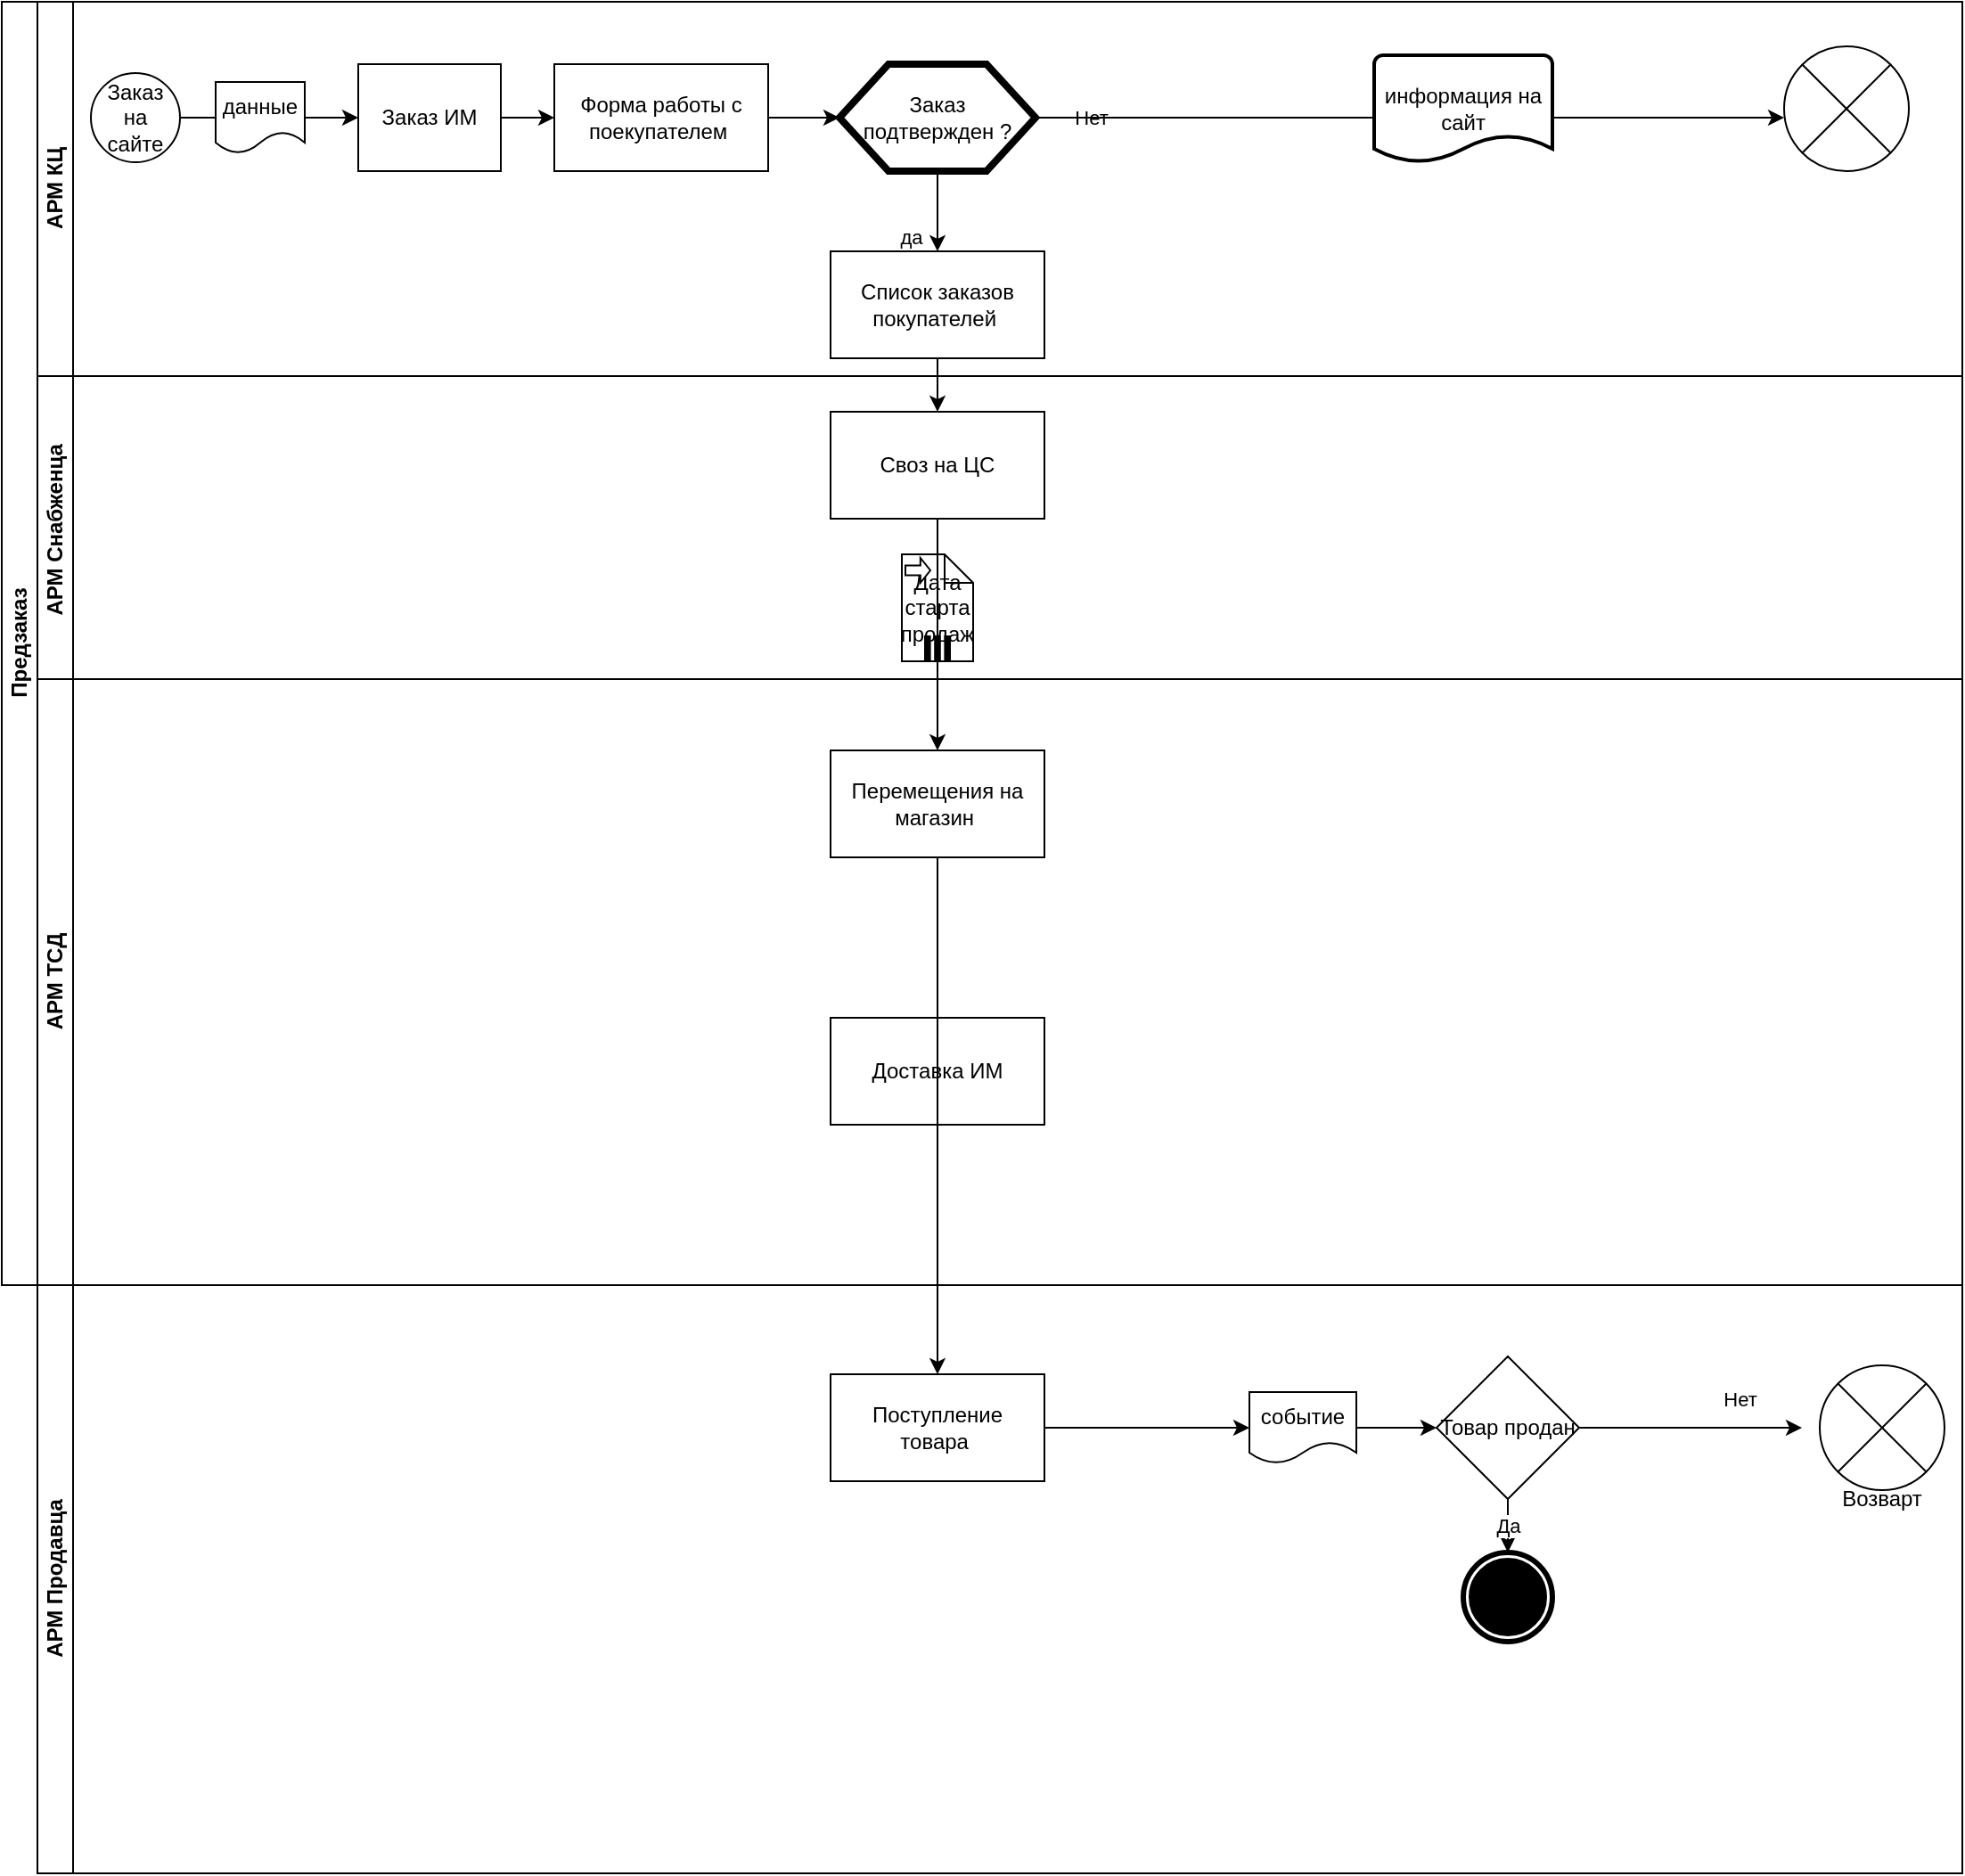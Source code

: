 <mxfile version="13.6.0" type="github"><diagram id="prtHgNgQTEPvFCAcTncT" name="Page-1"><mxGraphModel dx="716" dy="344" grid="1" gridSize="10" guides="1" tooltips="1" connect="1" arrows="1" fold="1" page="1" pageScale="1" pageWidth="827" pageHeight="1169" math="0" shadow="0"><root><mxCell id="0"/><mxCell id="1" parent="0"/><mxCell id="dNxyNK7c78bLwvsdeMH5-19" value="Предзаказ&lt;br&gt;" style="swimlane;html=1;childLayout=stackLayout;resizeParent=1;resizeParentMax=0;horizontal=0;startSize=20;horizontalStack=0;" parent="1" vertex="1"><mxGeometry x="110" y="200" width="1100" height="720" as="geometry"><mxRectangle x="80" y="120" width="30" height="80" as="alternateBounds"/></mxGeometry></mxCell><mxCell id="dNxyNK7c78bLwvsdeMH5-20" value="АРМ КЦ" style="swimlane;html=1;startSize=20;horizontal=0;" parent="dNxyNK7c78bLwvsdeMH5-19" vertex="1"><mxGeometry x="20" width="1080" height="210" as="geometry"/></mxCell><mxCell id="dNxyNK7c78bLwvsdeMH5-25" value="" style="edgeStyle=orthogonalEdgeStyle;rounded=0;orthogonalLoop=1;jettySize=auto;html=1;" parent="dNxyNK7c78bLwvsdeMH5-20" source="dNxyNK7c78bLwvsdeMH5-23" target="dNxyNK7c78bLwvsdeMH5-24" edge="1"><mxGeometry relative="1" as="geometry"/></mxCell><mxCell id="l-QhswC7FGs499EKS-Dz-10" value="да" style="edgeStyle=orthogonalEdgeStyle;rounded=0;orthogonalLoop=1;jettySize=auto;html=1;entryX=0.5;entryY=0;entryDx=0;entryDy=0;" parent="dNxyNK7c78bLwvsdeMH5-20" source="l-QhswC7FGs499EKS-Dz-3" target="l-QhswC7FGs499EKS-Dz-9" edge="1"><mxGeometry x="0.636" y="-15" relative="1" as="geometry"><mxPoint as="offset"/></mxGeometry></mxCell><mxCell id="l-QhswC7FGs499EKS-Dz-3" value="Заказ подтвержден ?" style="shape=hexagon;html=1;whiteSpace=wrap;perimeter=hexagonPerimeter;strokeWidth=4;rounded=0;" parent="dNxyNK7c78bLwvsdeMH5-20" vertex="1"><mxGeometry x="450" y="35" width="110" height="60" as="geometry"/></mxCell><mxCell id="l-QhswC7FGs499EKS-Dz-24" value="данные" style="shape=document;whiteSpace=wrap;html=1;boundedLbl=1;rounded=0;sketch=0;" parent="dNxyNK7c78bLwvsdeMH5-20" vertex="1"><mxGeometry x="100" y="45" width="50" height="40" as="geometry"/></mxCell><mxCell id="dNxyNK7c78bLwvsdeMH5-23" value="Заказ на сайте" style="ellipse;whiteSpace=wrap;html=1;" parent="dNxyNK7c78bLwvsdeMH5-20" vertex="1"><mxGeometry x="30" y="40" width="50" height="50" as="geometry"/></mxCell><mxCell id="l-QhswC7FGs499EKS-Dz-22" value="" style="endArrow=classic;html=1;entryX=0;entryY=0.5;entryDx=0;entryDy=0;" parent="dNxyNK7c78bLwvsdeMH5-20" source="l-QhswC7FGs499EKS-Dz-81" target="l-QhswC7FGs499EKS-Dz-3" edge="1"><mxGeometry width="50" height="50" relative="1" as="geometry"><mxPoint x="120" y="-5" as="sourcePoint"/><mxPoint x="470.711" y="185" as="targetPoint"/></mxGeometry></mxCell><mxCell id="l-QhswC7FGs499EKS-Dz-7" style="edgeStyle=orthogonalEdgeStyle;rounded=0;orthogonalLoop=1;jettySize=auto;html=1;exitX=1;exitY=0.5;exitDx=0;exitDy=0;entryX=0;entryY=0.5;entryDx=0;entryDy=0;" parent="dNxyNK7c78bLwvsdeMH5-20" edge="1"><mxGeometry relative="1" as="geometry"><mxPoint x="590" y="64.811" as="sourcePoint"/><mxPoint x="590" y="65" as="targetPoint"/></mxGeometry></mxCell><mxCell id="l-QhswC7FGs499EKS-Dz-8" value="Нет" style="edgeLabel;html=1;align=center;verticalAlign=middle;resizable=0;points=[];" parent="l-QhswC7FGs499EKS-Dz-7" vertex="1" connectable="0"><mxGeometry x="-0.205" y="1" relative="1" as="geometry"><mxPoint as="offset"/></mxGeometry></mxCell><mxCell id="l-QhswC7FGs499EKS-Dz-82" value="" style="endArrow=classic;html=1;" parent="dNxyNK7c78bLwvsdeMH5-20" source="l-QhswC7FGs499EKS-Dz-3" edge="1"><mxGeometry width="50" height="50" relative="1" as="geometry"><mxPoint x="420" y="130" as="sourcePoint"/><mxPoint x="980" y="65" as="targetPoint"/></mxGeometry></mxCell><mxCell id="dNxyNK7c78bLwvsdeMH5-24" value="Заказ ИМ" style="rounded=0;whiteSpace=wrap;html=1;fontFamily=Helvetica;fontSize=12;align=center;" parent="dNxyNK7c78bLwvsdeMH5-20" vertex="1"><mxGeometry x="180" y="35" width="80" height="60" as="geometry"/></mxCell><mxCell id="zD6_iEBNzpCxgIYbJEHy-1" value="" style="verticalLabelPosition=bottom;verticalAlign=top;html=1;shape=mxgraph.flowchart.or;" vertex="1" parent="dNxyNK7c78bLwvsdeMH5-20"><mxGeometry x="980" y="25" width="70" height="70" as="geometry"/></mxCell><mxCell id="l-QhswC7FGs499EKS-Dz-9" value="Список заказов покупателей&amp;nbsp;" style="rounded=0;whiteSpace=wrap;html=1;" parent="dNxyNK7c78bLwvsdeMH5-20" vertex="1"><mxGeometry x="445" y="140" width="120" height="60" as="geometry"/></mxCell><mxCell id="l-QhswC7FGs499EKS-Dz-81" value="Форма работы с поекупателем&amp;nbsp;" style="rounded=0;whiteSpace=wrap;html=1;sketch=0;" parent="dNxyNK7c78bLwvsdeMH5-20" vertex="1"><mxGeometry x="290" y="35" width="120" height="60" as="geometry"/></mxCell><mxCell id="l-QhswC7FGs499EKS-Dz-87" value="" style="endArrow=classic;html=1;entryX=0;entryY=0.5;entryDx=0;entryDy=0;" parent="dNxyNK7c78bLwvsdeMH5-20" source="dNxyNK7c78bLwvsdeMH5-24" target="l-QhswC7FGs499EKS-Dz-81" edge="1"><mxGeometry width="50" height="50" relative="1" as="geometry"><mxPoint x="360" y="255" as="sourcePoint"/><mxPoint x="560" y="255" as="targetPoint"/></mxGeometry></mxCell><mxCell id="zD6_iEBNzpCxgIYbJEHy-22" value="информация на сайт" style="strokeWidth=2;html=1;shape=mxgraph.flowchart.document2;whiteSpace=wrap;size=0.25;" vertex="1" parent="dNxyNK7c78bLwvsdeMH5-20"><mxGeometry x="750" y="30" width="100" height="60" as="geometry"/></mxCell><mxCell id="dNxyNK7c78bLwvsdeMH5-21" value="АРМ Снабженца&amp;nbsp;" style="swimlane;html=1;startSize=20;horizontal=0;" parent="dNxyNK7c78bLwvsdeMH5-19" vertex="1"><mxGeometry x="20" y="210" width="1080" height="170" as="geometry"/></mxCell><mxCell id="l-QhswC7FGs499EKS-Dz-12" value="Своз на ЦС" style="whiteSpace=wrap;html=1;rounded=0;" parent="dNxyNK7c78bLwvsdeMH5-21" vertex="1"><mxGeometry x="445" y="20" width="120" height="60" as="geometry"/></mxCell><mxCell id="l-QhswC7FGs499EKS-Dz-88" value="Дата старта продаж" style="shape=note;whiteSpace=wrap;size=16;html=1;dropTarget=0;rounded=0;sketch=0;" parent="dNxyNK7c78bLwvsdeMH5-21" vertex="1"><mxGeometry x="485" y="100" width="40" height="60" as="geometry"/></mxCell><mxCell id="l-QhswC7FGs499EKS-Dz-89" value="" style="html=1;shape=singleArrow;arrowWidth=0.4;arrowSize=0.4;outlineConnect=0;" parent="l-QhswC7FGs499EKS-Dz-88" vertex="1"><mxGeometry width="14" height="14" relative="1" as="geometry"><mxPoint x="2" y="2" as="offset"/></mxGeometry></mxCell><mxCell id="l-QhswC7FGs499EKS-Dz-90" value="" style="html=1;whiteSpace=wrap;shape=parallelMarker;outlineConnect=0;" parent="l-QhswC7FGs499EKS-Dz-88" vertex="1"><mxGeometry x="0.5" y="1" width="14" height="14" relative="1" as="geometry"><mxPoint x="-7" y="-14" as="offset"/></mxGeometry></mxCell><mxCell id="l-QhswC7FGs499EKS-Dz-13" value="" style="edgeStyle=orthogonalEdgeStyle;rounded=0;orthogonalLoop=1;jettySize=auto;html=1;" parent="dNxyNK7c78bLwvsdeMH5-19" source="l-QhswC7FGs499EKS-Dz-9" target="l-QhswC7FGs499EKS-Dz-12" edge="1"><mxGeometry relative="1" as="geometry"/></mxCell><mxCell id="l-QhswC7FGs499EKS-Dz-15" value="" style="edgeStyle=orthogonalEdgeStyle;rounded=0;orthogonalLoop=1;jettySize=auto;html=1;" parent="dNxyNK7c78bLwvsdeMH5-19" source="l-QhswC7FGs499EKS-Dz-12" target="l-QhswC7FGs499EKS-Dz-14" edge="1"><mxGeometry relative="1" as="geometry"/></mxCell><mxCell id="dNxyNK7c78bLwvsdeMH5-22" value="АРМ ТСД" style="swimlane;html=1;startSize=20;horizontal=0;" parent="dNxyNK7c78bLwvsdeMH5-19" vertex="1"><mxGeometry x="20" y="380" width="1080" height="340" as="geometry"><mxRectangle x="20" y="310" width="720" height="20" as="alternateBounds"/></mxGeometry></mxCell><mxCell id="l-QhswC7FGs499EKS-Dz-14" value="Перемещения на магазин&amp;nbsp;" style="whiteSpace=wrap;html=1;rounded=0;" parent="dNxyNK7c78bLwvsdeMH5-22" vertex="1"><mxGeometry x="445" y="40" width="120" height="60" as="geometry"/></mxCell><mxCell id="l-QhswC7FGs499EKS-Dz-93" value="Доставка ИМ" style="rounded=0;whiteSpace=wrap;html=1;sketch=0;" parent="dNxyNK7c78bLwvsdeMH5-22" vertex="1"><mxGeometry x="445" y="190" width="120" height="60" as="geometry"/></mxCell><mxCell id="l-QhswC7FGs499EKS-Dz-31" value="АРМ Продавца" style="swimlane;html=1;startSize=20;horizontal=0;" parent="1" vertex="1"><mxGeometry x="130" y="920" width="1080" height="330" as="geometry"><mxRectangle y="310" width="30" height="170" as="alternateBounds"/></mxGeometry></mxCell><mxCell id="l-QhswC7FGs499EKS-Dz-36" value="" style="edgeStyle=orthogonalEdgeStyle;curved=0;rounded=1;sketch=0;orthogonalLoop=1;jettySize=auto;html=1;" parent="l-QhswC7FGs499EKS-Dz-31" source="l-QhswC7FGs499EKS-Dz-53" target="l-QhswC7FGs499EKS-Dz-35" edge="1"><mxGeometry relative="1" as="geometry"/></mxCell><mxCell id="l-QhswC7FGs499EKS-Dz-41" style="edgeStyle=orthogonalEdgeStyle;curved=0;rounded=1;sketch=0;orthogonalLoop=1;jettySize=auto;html=1;" parent="l-QhswC7FGs499EKS-Dz-31" source="l-QhswC7FGs499EKS-Dz-35" edge="1"><mxGeometry relative="1" as="geometry"><mxPoint x="990" y="80" as="targetPoint"/></mxGeometry></mxCell><mxCell id="l-QhswC7FGs499EKS-Dz-50" value="Да" style="edgeStyle=orthogonalEdgeStyle;curved=0;rounded=1;sketch=0;orthogonalLoop=1;jettySize=auto;html=1;" parent="l-QhswC7FGs499EKS-Dz-31" source="l-QhswC7FGs499EKS-Dz-35" target="l-QhswC7FGs499EKS-Dz-49" edge="1"><mxGeometry relative="1" as="geometry"/></mxCell><mxCell id="l-QhswC7FGs499EKS-Dz-43" value="Нет" style="edgeLabel;html=1;align=center;verticalAlign=middle;resizable=0;points=[];" parent="l-QhswC7FGs499EKS-Dz-31" vertex="1" connectable="0"><mxGeometry x="900.001" y="-9.997" as="geometry"><mxPoint x="55" y="74" as="offset"/></mxGeometry></mxCell><mxCell id="l-QhswC7FGs499EKS-Dz-33" value="Поступление товара&amp;nbsp;" style="whiteSpace=wrap;html=1;rounded=0;" parent="l-QhswC7FGs499EKS-Dz-31" vertex="1"><mxGeometry x="445" y="50" width="120" height="60" as="geometry"/></mxCell><mxCell id="l-QhswC7FGs499EKS-Dz-53" value="событие" style="shape=document;whiteSpace=wrap;html=1;boundedLbl=1;rounded=0;sketch=0;" parent="l-QhswC7FGs499EKS-Dz-31" vertex="1"><mxGeometry x="680" y="60" width="60" height="40" as="geometry"/></mxCell><mxCell id="l-QhswC7FGs499EKS-Dz-35" value="Товар продан" style="rhombus;whiteSpace=wrap;html=1;rounded=0;" parent="l-QhswC7FGs499EKS-Dz-31" vertex="1"><mxGeometry x="785" y="40" width="80" height="80" as="geometry"/></mxCell><mxCell id="l-QhswC7FGs499EKS-Dz-80" value="" style="edgeStyle=orthogonalEdgeStyle;curved=0;rounded=1;sketch=0;orthogonalLoop=1;jettySize=auto;html=1;" parent="l-QhswC7FGs499EKS-Dz-31" source="l-QhswC7FGs499EKS-Dz-33" target="l-QhswC7FGs499EKS-Dz-53" edge="1"><mxGeometry relative="1" as="geometry"><mxPoint x="490" y="890.0" as="sourcePoint"/><mxPoint x="610.0" y="870.0" as="targetPoint"/></mxGeometry></mxCell><mxCell id="zD6_iEBNzpCxgIYbJEHy-21" value="" style="verticalLabelPosition=bottom;verticalAlign=top;html=1;shape=mxgraph.flowchart.or;" vertex="1" parent="l-QhswC7FGs499EKS-Dz-31"><mxGeometry x="1000" y="45" width="70" height="70" as="geometry"/></mxCell><mxCell id="l-QhswC7FGs499EKS-Dz-42" value="Возварт" style="text;html=1;strokeColor=none;fillColor=none;align=center;verticalAlign=middle;whiteSpace=wrap;rounded=0;sketch=0;" parent="l-QhswC7FGs499EKS-Dz-31" vertex="1"><mxGeometry x="1015" y="110" width="40" height="20" as="geometry"/></mxCell><mxCell id="l-QhswC7FGs499EKS-Dz-49" value="&lt;font color=&quot;#000000&quot;&gt;&lt;br&gt;&lt;/font&gt;" style="shape=mxgraph.bpmn.shape;html=1;verticalLabelPosition=bottom;verticalAlign=top;align=center;perimeter=ellipsePerimeter;outlineConnect=0;outline=end;symbol=terminate;rounded=0;sketch=0;" parent="l-QhswC7FGs499EKS-Dz-31" vertex="1"><mxGeometry x="800" y="150" width="50" height="50" as="geometry"/></mxCell><mxCell id="l-QhswC7FGs499EKS-Dz-86" style="edgeStyle=orthogonalEdgeStyle;curved=0;rounded=1;sketch=0;orthogonalLoop=1;jettySize=auto;html=1;exitX=0.5;exitY=1;exitDx=0;exitDy=0;" parent="l-QhswC7FGs499EKS-Dz-31" source="l-QhswC7FGs499EKS-Dz-33" target="l-QhswC7FGs499EKS-Dz-33" edge="1"><mxGeometry relative="1" as="geometry"/></mxCell><mxCell id="l-QhswC7FGs499EKS-Dz-34" value="" style="edgeStyle=orthogonalEdgeStyle;curved=0;rounded=1;sketch=0;orthogonalLoop=1;jettySize=auto;html=1;" parent="1" source="l-QhswC7FGs499EKS-Dz-14" target="l-QhswC7FGs499EKS-Dz-33" edge="1"><mxGeometry relative="1" as="geometry"/></mxCell></root></mxGraphModel></diagram></mxfile>